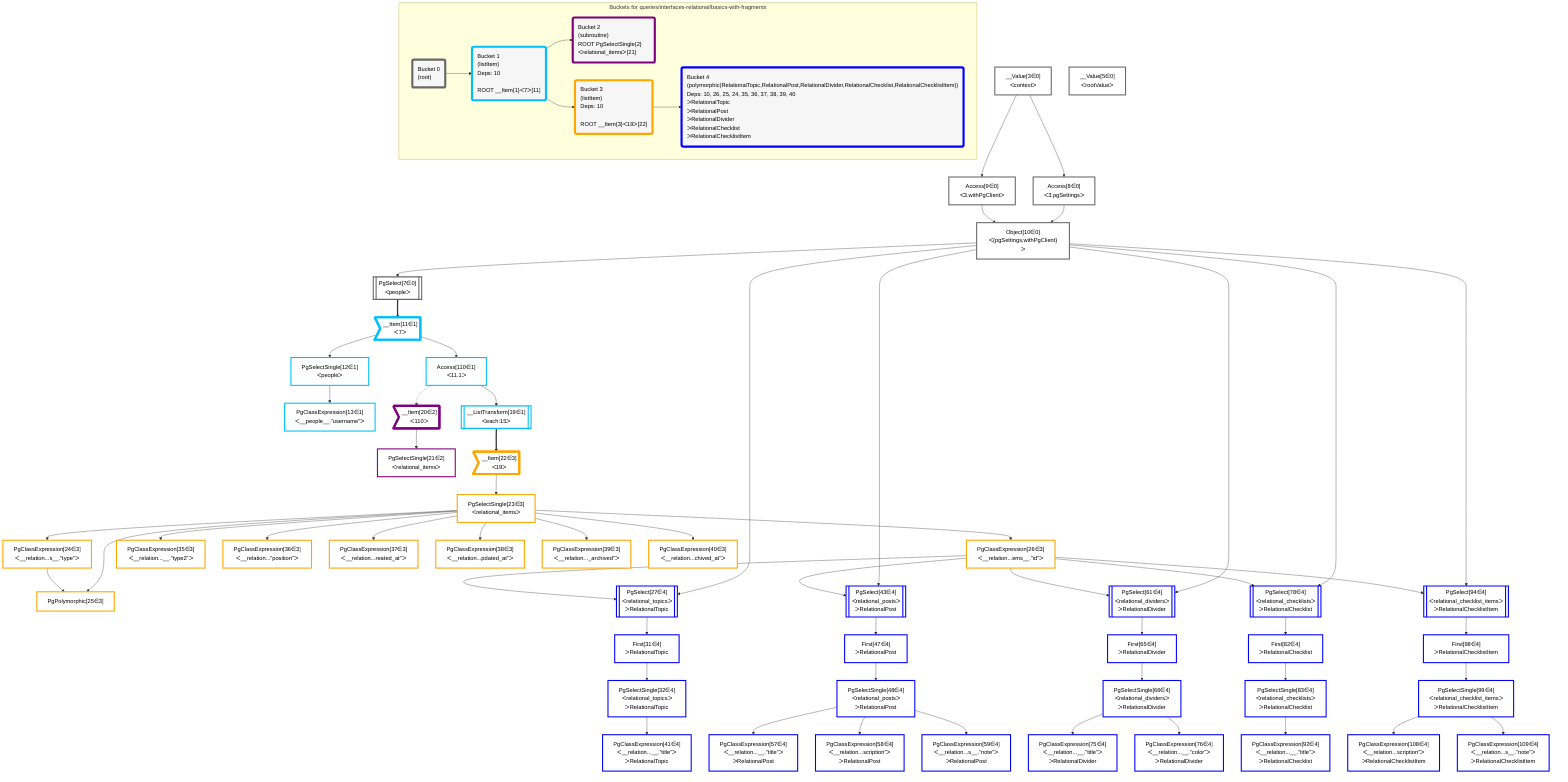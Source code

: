 graph TD
    classDef path fill:#eee,stroke:#000,color:#000
    classDef plan fill:#fff,stroke-width:3px,color:#000
    classDef itemplan fill:#fff,stroke-width:6px,color:#000
    classDef sideeffectplan fill:#f00,stroke-width:6px,color:#000
    classDef bucket fill:#f6f6f6,color:#000,stroke-width:6px,text-align:left


    %% define steps
    __Value3["__Value[3∈0]<br />ᐸcontextᐳ"]:::plan
    __Value5["__Value[5∈0]<br />ᐸrootValueᐳ"]:::plan
    Access8["Access[8∈0]<br />ᐸ3.pgSettingsᐳ"]:::plan
    Access9["Access[9∈0]<br />ᐸ3.withPgClientᐳ"]:::plan
    Object10["Object[10∈0]<br />ᐸ{pgSettings,withPgClient}ᐳ"]:::plan
    PgSelect7[["PgSelect[7∈0]<br />ᐸpeopleᐳ"]]:::plan
    __Item11>"__Item[11∈1]<br />ᐸ7ᐳ"]:::itemplan
    PgSelectSingle12["PgSelectSingle[12∈1]<br />ᐸpeopleᐳ"]:::plan
    PgClassExpression13["PgClassExpression[13∈1]<br />ᐸ__people__.”username”ᐳ"]:::plan
    Access110["Access[110∈1]<br />ᐸ11.1ᐳ"]:::plan
    __ListTransform19[["__ListTransform[19∈1]<br />ᐸeach:15ᐳ"]]:::plan
    __Item20>"__Item[20∈2]<br />ᐸ110ᐳ"]:::itemplan
    PgSelectSingle21["PgSelectSingle[21∈2]<br />ᐸrelational_itemsᐳ"]:::plan
    __Item22>"__Item[22∈3]<br />ᐸ19ᐳ"]:::itemplan
    PgSelectSingle23["PgSelectSingle[23∈3]<br />ᐸrelational_itemsᐳ"]:::plan
    PgClassExpression24["PgClassExpression[24∈3]<br />ᐸ__relation...s__.”type”ᐳ"]:::plan
    PgPolymorphic25["PgPolymorphic[25∈3]"]:::plan
    PgClassExpression26["PgClassExpression[26∈3]<br />ᐸ__relation...ems__.”id”ᐳ"]:::plan
    PgSelect27[["PgSelect[27∈4]<br />ᐸrelational_topicsᐳ<br />ᐳRelationalTopic"]]:::plan
    First31["First[31∈4]<br />ᐳRelationalTopic"]:::plan
    PgSelectSingle32["PgSelectSingle[32∈4]<br />ᐸrelational_topicsᐳ<br />ᐳRelationalTopic"]:::plan
    PgClassExpression35["PgClassExpression[35∈3]<br />ᐸ__relation...__.”type2”ᐳ"]:::plan
    PgClassExpression36["PgClassExpression[36∈3]<br />ᐸ__relation...”position”ᐳ"]:::plan
    PgClassExpression37["PgClassExpression[37∈3]<br />ᐸ__relation...reated_at”ᐳ"]:::plan
    PgClassExpression38["PgClassExpression[38∈3]<br />ᐸ__relation...pdated_at”ᐳ"]:::plan
    PgClassExpression39["PgClassExpression[39∈3]<br />ᐸ__relation..._archived”ᐳ"]:::plan
    PgClassExpression40["PgClassExpression[40∈3]<br />ᐸ__relation...chived_at”ᐳ"]:::plan
    PgClassExpression41["PgClassExpression[41∈4]<br />ᐸ__relation...__.”title”ᐳ<br />ᐳRelationalTopic"]:::plan
    PgSelect43[["PgSelect[43∈4]<br />ᐸrelational_postsᐳ<br />ᐳRelationalPost"]]:::plan
    First47["First[47∈4]<br />ᐳRelationalPost"]:::plan
    PgSelectSingle48["PgSelectSingle[48∈4]<br />ᐸrelational_postsᐳ<br />ᐳRelationalPost"]:::plan
    PgClassExpression57["PgClassExpression[57∈4]<br />ᐸ__relation...__.”title”ᐳ<br />ᐳRelationalPost"]:::plan
    PgClassExpression58["PgClassExpression[58∈4]<br />ᐸ__relation...scription”ᐳ<br />ᐳRelationalPost"]:::plan
    PgClassExpression59["PgClassExpression[59∈4]<br />ᐸ__relation...s__.”note”ᐳ<br />ᐳRelationalPost"]:::plan
    PgSelect61[["PgSelect[61∈4]<br />ᐸrelational_dividersᐳ<br />ᐳRelationalDivider"]]:::plan
    First65["First[65∈4]<br />ᐳRelationalDivider"]:::plan
    PgSelectSingle66["PgSelectSingle[66∈4]<br />ᐸrelational_dividersᐳ<br />ᐳRelationalDivider"]:::plan
    PgClassExpression75["PgClassExpression[75∈4]<br />ᐸ__relation...__.”title”ᐳ<br />ᐳRelationalDivider"]:::plan
    PgClassExpression76["PgClassExpression[76∈4]<br />ᐸ__relation...__.”color”ᐳ<br />ᐳRelationalDivider"]:::plan
    PgSelect78[["PgSelect[78∈4]<br />ᐸrelational_checklistsᐳ<br />ᐳRelationalChecklist"]]:::plan
    First82["First[82∈4]<br />ᐳRelationalChecklist"]:::plan
    PgSelectSingle83["PgSelectSingle[83∈4]<br />ᐸrelational_checklistsᐳ<br />ᐳRelationalChecklist"]:::plan
    PgClassExpression92["PgClassExpression[92∈4]<br />ᐸ__relation...__.”title”ᐳ<br />ᐳRelationalChecklist"]:::plan
    PgSelect94[["PgSelect[94∈4]<br />ᐸrelational_checklist_itemsᐳ<br />ᐳRelationalChecklistItem"]]:::plan
    First98["First[98∈4]<br />ᐳRelationalChecklistItem"]:::plan
    PgSelectSingle99["PgSelectSingle[99∈4]<br />ᐸrelational_checklist_itemsᐳ<br />ᐳRelationalChecklistItem"]:::plan
    PgClassExpression108["PgClassExpression[108∈4]<br />ᐸ__relation...scription”ᐳ<br />ᐳRelationalChecklistItem"]:::plan
    PgClassExpression109["PgClassExpression[109∈4]<br />ᐸ__relation...s__.”note”ᐳ<br />ᐳRelationalChecklistItem"]:::plan

    %% plan dependencies
    __Value3 --> Access8
    __Value3 --> Access9
    Access8 & Access9 --> Object10
    Object10 --> PgSelect7
    PgSelect7 ==> __Item11
    __Item11 --> PgSelectSingle12
    PgSelectSingle12 --> PgClassExpression13
    __Item11 --> Access110
    Access110 --> __ListTransform19
    Access110 -.-> __Item20
    __Item20 --> PgSelectSingle21
    __ListTransform19 ==> __Item22
    __Item22 --> PgSelectSingle23
    PgSelectSingle23 --> PgClassExpression24
    PgSelectSingle23 & PgClassExpression24 --> PgPolymorphic25
    PgSelectSingle23 --> PgClassExpression26
    Object10 & PgClassExpression26 --> PgSelect27
    PgSelect27 --> First31
    First31 --> PgSelectSingle32
    PgSelectSingle23 --> PgClassExpression35
    PgSelectSingle23 --> PgClassExpression36
    PgSelectSingle23 --> PgClassExpression37
    PgSelectSingle23 --> PgClassExpression38
    PgSelectSingle23 --> PgClassExpression39
    PgSelectSingle23 --> PgClassExpression40
    PgSelectSingle32 --> PgClassExpression41
    Object10 & PgClassExpression26 --> PgSelect43
    PgSelect43 --> First47
    First47 --> PgSelectSingle48
    PgSelectSingle48 --> PgClassExpression57
    PgSelectSingle48 --> PgClassExpression58
    PgSelectSingle48 --> PgClassExpression59
    Object10 & PgClassExpression26 --> PgSelect61
    PgSelect61 --> First65
    First65 --> PgSelectSingle66
    PgSelectSingle66 --> PgClassExpression75
    PgSelectSingle66 --> PgClassExpression76
    Object10 & PgClassExpression26 --> PgSelect78
    PgSelect78 --> First82
    First82 --> PgSelectSingle83
    PgSelectSingle83 --> PgClassExpression92
    Object10 & PgClassExpression26 --> PgSelect94
    PgSelect94 --> First98
    First98 --> PgSelectSingle99
    PgSelectSingle99 --> PgClassExpression108
    PgSelectSingle99 --> PgClassExpression109

    %% plan-to-path relationships

    subgraph "Buckets for queries/interfaces-relational/basics-with-fragments"
    Bucket0("Bucket 0<br />(root)"):::bucket
    classDef bucket0 stroke:#696969
    class Bucket0,__Value3,__Value5,PgSelect7,Access8,Access9,Object10 bucket0
    Bucket1("Bucket 1<br />(listItem)<br />Deps: 10<br /><br />ROOT __Item{1}ᐸ7ᐳ[11]"):::bucket
    classDef bucket1 stroke:#00bfff
    class Bucket1,__Item11,PgSelectSingle12,PgClassExpression13,__ListTransform19,Access110 bucket1
    Bucket2("Bucket 2<br />(subroutine)<br />ROOT PgSelectSingle{2}ᐸrelational_itemsᐳ[21]"):::bucket
    classDef bucket2 stroke:#7f007f
    class Bucket2,__Item20,PgSelectSingle21 bucket2
    Bucket3("Bucket 3<br />(listItem)<br />Deps: 10<br /><br />ROOT __Item{3}ᐸ19ᐳ[22]"):::bucket
    classDef bucket3 stroke:#ffa500
    class Bucket3,__Item22,PgSelectSingle23,PgClassExpression24,PgPolymorphic25,PgClassExpression26,PgClassExpression35,PgClassExpression36,PgClassExpression37,PgClassExpression38,PgClassExpression39,PgClassExpression40 bucket3
    Bucket4("Bucket 4<br />(polymorphic(RelationalTopic,RelationalPost,RelationalDivider,RelationalChecklist,RelationalChecklistItem))<br />Deps: 10, 26, 25, 24, 35, 36, 37, 38, 39, 40<br />ᐳRelationalTopic<br />ᐳRelationalPost<br />ᐳRelationalDivider<br />ᐳRelationalChecklist<br />ᐳRelationalChecklistItem"):::bucket
    classDef bucket4 stroke:#0000ff
    class Bucket4,PgSelect27,First31,PgSelectSingle32,PgClassExpression41,PgSelect43,First47,PgSelectSingle48,PgClassExpression57,PgClassExpression58,PgClassExpression59,PgSelect61,First65,PgSelectSingle66,PgClassExpression75,PgClassExpression76,PgSelect78,First82,PgSelectSingle83,PgClassExpression92,PgSelect94,First98,PgSelectSingle99,PgClassExpression108,PgClassExpression109 bucket4
    Bucket0 --> Bucket1
    Bucket1 --> Bucket2 & Bucket3
    Bucket3 --> Bucket4
    end